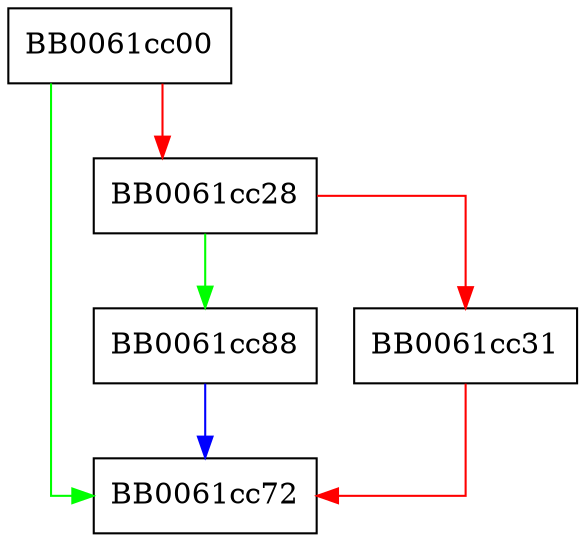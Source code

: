 digraph PKCS12_unpack_p7encdata {
  node [shape="box"];
  graph [splines=ortho];
  BB0061cc00 -> BB0061cc72 [color="green"];
  BB0061cc00 -> BB0061cc28 [color="red"];
  BB0061cc28 -> BB0061cc88 [color="green"];
  BB0061cc28 -> BB0061cc31 [color="red"];
  BB0061cc31 -> BB0061cc72 [color="red"];
  BB0061cc88 -> BB0061cc72 [color="blue"];
}
